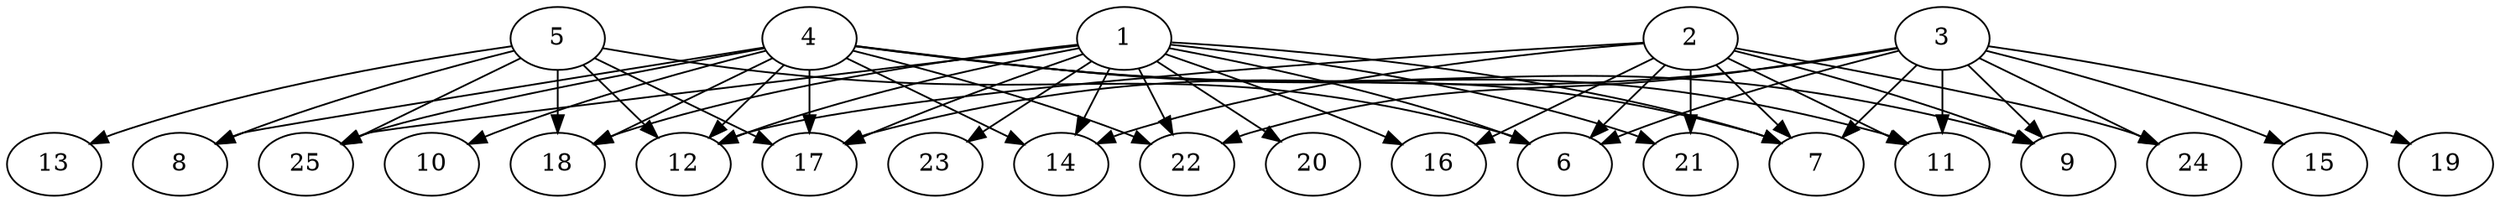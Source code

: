 // DAG automatically generated by daggen at Fri Aug  4 16:35:14 2017
// ./daggen --dot -n 25 --fat 0.8 --regular 0.2 --density 0.8 --jump 1 
digraph G {
  1 [size="916", alpha="0.09"]
  1 -> 6 [size ="34"]
  1 -> 7 [size ="34"]
  1 -> 12 [size ="34"]
  1 -> 14 [size ="34"]
  1 -> 16 [size ="34"]
  1 -> 17 [size ="34"]
  1 -> 18 [size ="34"]
  1 -> 20 [size ="34"]
  1 -> 21 [size ="34"]
  1 -> 22 [size ="34"]
  1 -> 23 [size ="34"]
  1 -> 25 [size ="34"]
  2 [size="321661", alpha="0.19"]
  2 -> 6 [size ="411"]
  2 -> 7 [size ="411"]
  2 -> 9 [size ="411"]
  2 -> 11 [size ="411"]
  2 -> 12 [size ="411"]
  2 -> 14 [size ="411"]
  2 -> 16 [size ="411"]
  2 -> 21 [size ="411"]
  2 -> 24 [size ="411"]
  3 [size="16018", alpha="0.08"]
  3 -> 6 [size ="411"]
  3 -> 7 [size ="411"]
  3 -> 9 [size ="411"]
  3 -> 11 [size ="411"]
  3 -> 15 [size ="411"]
  3 -> 17 [size ="411"]
  3 -> 19 [size ="411"]
  3 -> 22 [size ="411"]
  3 -> 24 [size ="411"]
  4 [size="134218", alpha="0.12"]
  4 -> 7 [size ="210"]
  4 -> 8 [size ="210"]
  4 -> 9 [size ="210"]
  4 -> 10 [size ="210"]
  4 -> 11 [size ="210"]
  4 -> 12 [size ="210"]
  4 -> 14 [size ="210"]
  4 -> 17 [size ="210"]
  4 -> 18 [size ="210"]
  4 -> 22 [size ="210"]
  4 -> 25 [size ="210"]
  5 [size="6334", alpha="0.05"]
  5 -> 6 [size ="134"]
  5 -> 8 [size ="134"]
  5 -> 12 [size ="134"]
  5 -> 13 [size ="134"]
  5 -> 17 [size ="134"]
  5 -> 18 [size ="134"]
  5 -> 25 [size ="134"]
  6 [size="1671", alpha="0.11"]
  7 [size="6759", alpha="0.15"]
  8 [size="1256", alpha="0.02"]
  9 [size="934998", alpha="0.10"]
  10 [size="231928", alpha="0.15"]
  11 [size="134218", alpha="0.17"]
  12 [size="28991", alpha="0.10"]
  13 [size="134218", alpha="0.08"]
  14 [size="43518", alpha="0.05"]
  15 [size="6258", alpha="0.02"]
  16 [size="8590", alpha="0.16"]
  17 [size="14420", alpha="0.08"]
  18 [size="269503", alpha="0.09"]
  19 [size="110666", alpha="0.03"]
  20 [size="24396", alpha="0.16"]
  21 [size="3370", alpha="0.19"]
  22 [size="368293", alpha="0.11"]
  23 [size="1975", alpha="0.00"]
  24 [size="16006", alpha="0.06"]
  25 [size="1518", alpha="0.04"]
}
